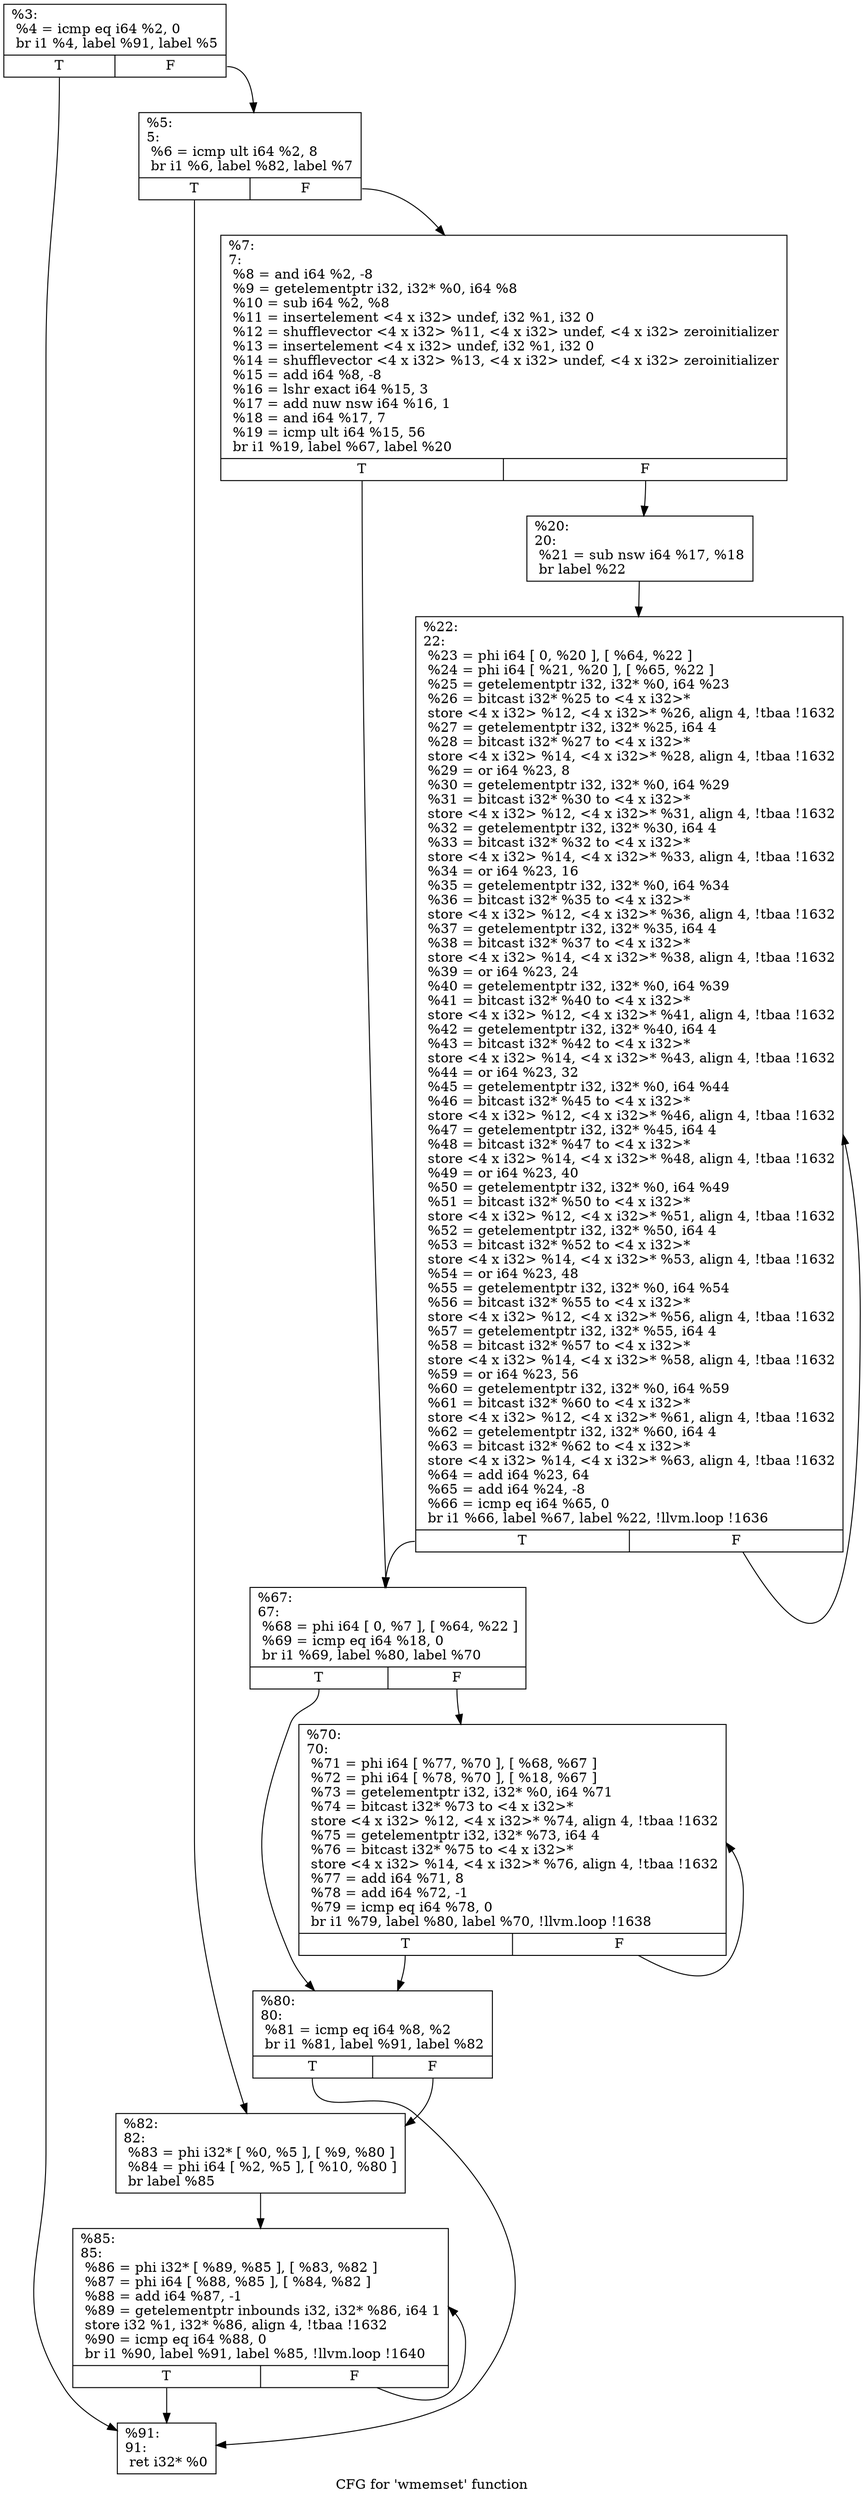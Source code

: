 digraph "CFG for 'wmemset' function" {
	label="CFG for 'wmemset' function";

	Node0x1d39a20 [shape=record,label="{%3:\l  %4 = icmp eq i64 %2, 0\l  br i1 %4, label %91, label %5\l|{<s0>T|<s1>F}}"];
	Node0x1d39a20:s0 -> Node0x1d39e20;
	Node0x1d39a20:s1 -> Node0x1d39b50;
	Node0x1d39b50 [shape=record,label="{%5:\l5:                                                \l  %6 = icmp ult i64 %2, 8\l  br i1 %6, label %82, label %7\l|{<s0>T|<s1>F}}"];
	Node0x1d39b50:s0 -> Node0x1d39d80;
	Node0x1d39b50:s1 -> Node0x1d39ba0;
	Node0x1d39ba0 [shape=record,label="{%7:\l7:                                                \l  %8 = and i64 %2, -8\l  %9 = getelementptr i32, i32* %0, i64 %8\l  %10 = sub i64 %2, %8\l  %11 = insertelement \<4 x i32\> undef, i32 %1, i32 0\l  %12 = shufflevector \<4 x i32\> %11, \<4 x i32\> undef, \<4 x i32\> zeroinitializer\l  %13 = insertelement \<4 x i32\> undef, i32 %1, i32 0\l  %14 = shufflevector \<4 x i32\> %13, \<4 x i32\> undef, \<4 x i32\> zeroinitializer\l  %15 = add i64 %8, -8\l  %16 = lshr exact i64 %15, 3\l  %17 = add nuw nsw i64 %16, 1\l  %18 = and i64 %17, 7\l  %19 = icmp ult i64 %15, 56\l  br i1 %19, label %67, label %20\l|{<s0>T|<s1>F}}"];
	Node0x1d39ba0:s0 -> Node0x1d39c90;
	Node0x1d39ba0:s1 -> Node0x1d39bf0;
	Node0x1d39bf0 [shape=record,label="{%20:\l20:                                               \l  %21 = sub nsw i64 %17, %18\l  br label %22\l}"];
	Node0x1d39bf0 -> Node0x1d39c40;
	Node0x1d39c40 [shape=record,label="{%22:\l22:                                               \l  %23 = phi i64 [ 0, %20 ], [ %64, %22 ]\l  %24 = phi i64 [ %21, %20 ], [ %65, %22 ]\l  %25 = getelementptr i32, i32* %0, i64 %23\l  %26 = bitcast i32* %25 to \<4 x i32\>*\l  store \<4 x i32\> %12, \<4 x i32\>* %26, align 4, !tbaa !1632\l  %27 = getelementptr i32, i32* %25, i64 4\l  %28 = bitcast i32* %27 to \<4 x i32\>*\l  store \<4 x i32\> %14, \<4 x i32\>* %28, align 4, !tbaa !1632\l  %29 = or i64 %23, 8\l  %30 = getelementptr i32, i32* %0, i64 %29\l  %31 = bitcast i32* %30 to \<4 x i32\>*\l  store \<4 x i32\> %12, \<4 x i32\>* %31, align 4, !tbaa !1632\l  %32 = getelementptr i32, i32* %30, i64 4\l  %33 = bitcast i32* %32 to \<4 x i32\>*\l  store \<4 x i32\> %14, \<4 x i32\>* %33, align 4, !tbaa !1632\l  %34 = or i64 %23, 16\l  %35 = getelementptr i32, i32* %0, i64 %34\l  %36 = bitcast i32* %35 to \<4 x i32\>*\l  store \<4 x i32\> %12, \<4 x i32\>* %36, align 4, !tbaa !1632\l  %37 = getelementptr i32, i32* %35, i64 4\l  %38 = bitcast i32* %37 to \<4 x i32\>*\l  store \<4 x i32\> %14, \<4 x i32\>* %38, align 4, !tbaa !1632\l  %39 = or i64 %23, 24\l  %40 = getelementptr i32, i32* %0, i64 %39\l  %41 = bitcast i32* %40 to \<4 x i32\>*\l  store \<4 x i32\> %12, \<4 x i32\>* %41, align 4, !tbaa !1632\l  %42 = getelementptr i32, i32* %40, i64 4\l  %43 = bitcast i32* %42 to \<4 x i32\>*\l  store \<4 x i32\> %14, \<4 x i32\>* %43, align 4, !tbaa !1632\l  %44 = or i64 %23, 32\l  %45 = getelementptr i32, i32* %0, i64 %44\l  %46 = bitcast i32* %45 to \<4 x i32\>*\l  store \<4 x i32\> %12, \<4 x i32\>* %46, align 4, !tbaa !1632\l  %47 = getelementptr i32, i32* %45, i64 4\l  %48 = bitcast i32* %47 to \<4 x i32\>*\l  store \<4 x i32\> %14, \<4 x i32\>* %48, align 4, !tbaa !1632\l  %49 = or i64 %23, 40\l  %50 = getelementptr i32, i32* %0, i64 %49\l  %51 = bitcast i32* %50 to \<4 x i32\>*\l  store \<4 x i32\> %12, \<4 x i32\>* %51, align 4, !tbaa !1632\l  %52 = getelementptr i32, i32* %50, i64 4\l  %53 = bitcast i32* %52 to \<4 x i32\>*\l  store \<4 x i32\> %14, \<4 x i32\>* %53, align 4, !tbaa !1632\l  %54 = or i64 %23, 48\l  %55 = getelementptr i32, i32* %0, i64 %54\l  %56 = bitcast i32* %55 to \<4 x i32\>*\l  store \<4 x i32\> %12, \<4 x i32\>* %56, align 4, !tbaa !1632\l  %57 = getelementptr i32, i32* %55, i64 4\l  %58 = bitcast i32* %57 to \<4 x i32\>*\l  store \<4 x i32\> %14, \<4 x i32\>* %58, align 4, !tbaa !1632\l  %59 = or i64 %23, 56\l  %60 = getelementptr i32, i32* %0, i64 %59\l  %61 = bitcast i32* %60 to \<4 x i32\>*\l  store \<4 x i32\> %12, \<4 x i32\>* %61, align 4, !tbaa !1632\l  %62 = getelementptr i32, i32* %60, i64 4\l  %63 = bitcast i32* %62 to \<4 x i32\>*\l  store \<4 x i32\> %14, \<4 x i32\>* %63, align 4, !tbaa !1632\l  %64 = add i64 %23, 64\l  %65 = add i64 %24, -8\l  %66 = icmp eq i64 %65, 0\l  br i1 %66, label %67, label %22, !llvm.loop !1636\l|{<s0>T|<s1>F}}"];
	Node0x1d39c40:s0 -> Node0x1d39c90;
	Node0x1d39c40:s1 -> Node0x1d39c40;
	Node0x1d39c90 [shape=record,label="{%67:\l67:                                               \l  %68 = phi i64 [ 0, %7 ], [ %64, %22 ]\l  %69 = icmp eq i64 %18, 0\l  br i1 %69, label %80, label %70\l|{<s0>T|<s1>F}}"];
	Node0x1d39c90:s0 -> Node0x1d39d30;
	Node0x1d39c90:s1 -> Node0x1d39ce0;
	Node0x1d39ce0 [shape=record,label="{%70:\l70:                                               \l  %71 = phi i64 [ %77, %70 ], [ %68, %67 ]\l  %72 = phi i64 [ %78, %70 ], [ %18, %67 ]\l  %73 = getelementptr i32, i32* %0, i64 %71\l  %74 = bitcast i32* %73 to \<4 x i32\>*\l  store \<4 x i32\> %12, \<4 x i32\>* %74, align 4, !tbaa !1632\l  %75 = getelementptr i32, i32* %73, i64 4\l  %76 = bitcast i32* %75 to \<4 x i32\>*\l  store \<4 x i32\> %14, \<4 x i32\>* %76, align 4, !tbaa !1632\l  %77 = add i64 %71, 8\l  %78 = add i64 %72, -1\l  %79 = icmp eq i64 %78, 0\l  br i1 %79, label %80, label %70, !llvm.loop !1638\l|{<s0>T|<s1>F}}"];
	Node0x1d39ce0:s0 -> Node0x1d39d30;
	Node0x1d39ce0:s1 -> Node0x1d39ce0;
	Node0x1d39d30 [shape=record,label="{%80:\l80:                                               \l  %81 = icmp eq i64 %8, %2\l  br i1 %81, label %91, label %82\l|{<s0>T|<s1>F}}"];
	Node0x1d39d30:s0 -> Node0x1d39e20;
	Node0x1d39d30:s1 -> Node0x1d39d80;
	Node0x1d39d80 [shape=record,label="{%82:\l82:                                               \l  %83 = phi i32* [ %0, %5 ], [ %9, %80 ]\l  %84 = phi i64 [ %2, %5 ], [ %10, %80 ]\l  br label %85\l}"];
	Node0x1d39d80 -> Node0x1d39dd0;
	Node0x1d39dd0 [shape=record,label="{%85:\l85:                                               \l  %86 = phi i32* [ %89, %85 ], [ %83, %82 ]\l  %87 = phi i64 [ %88, %85 ], [ %84, %82 ]\l  %88 = add i64 %87, -1\l  %89 = getelementptr inbounds i32, i32* %86, i64 1\l  store i32 %1, i32* %86, align 4, !tbaa !1632\l  %90 = icmp eq i64 %88, 0\l  br i1 %90, label %91, label %85, !llvm.loop !1640\l|{<s0>T|<s1>F}}"];
	Node0x1d39dd0:s0 -> Node0x1d39e20;
	Node0x1d39dd0:s1 -> Node0x1d39dd0;
	Node0x1d39e20 [shape=record,label="{%91:\l91:                                               \l  ret i32* %0\l}"];
}
